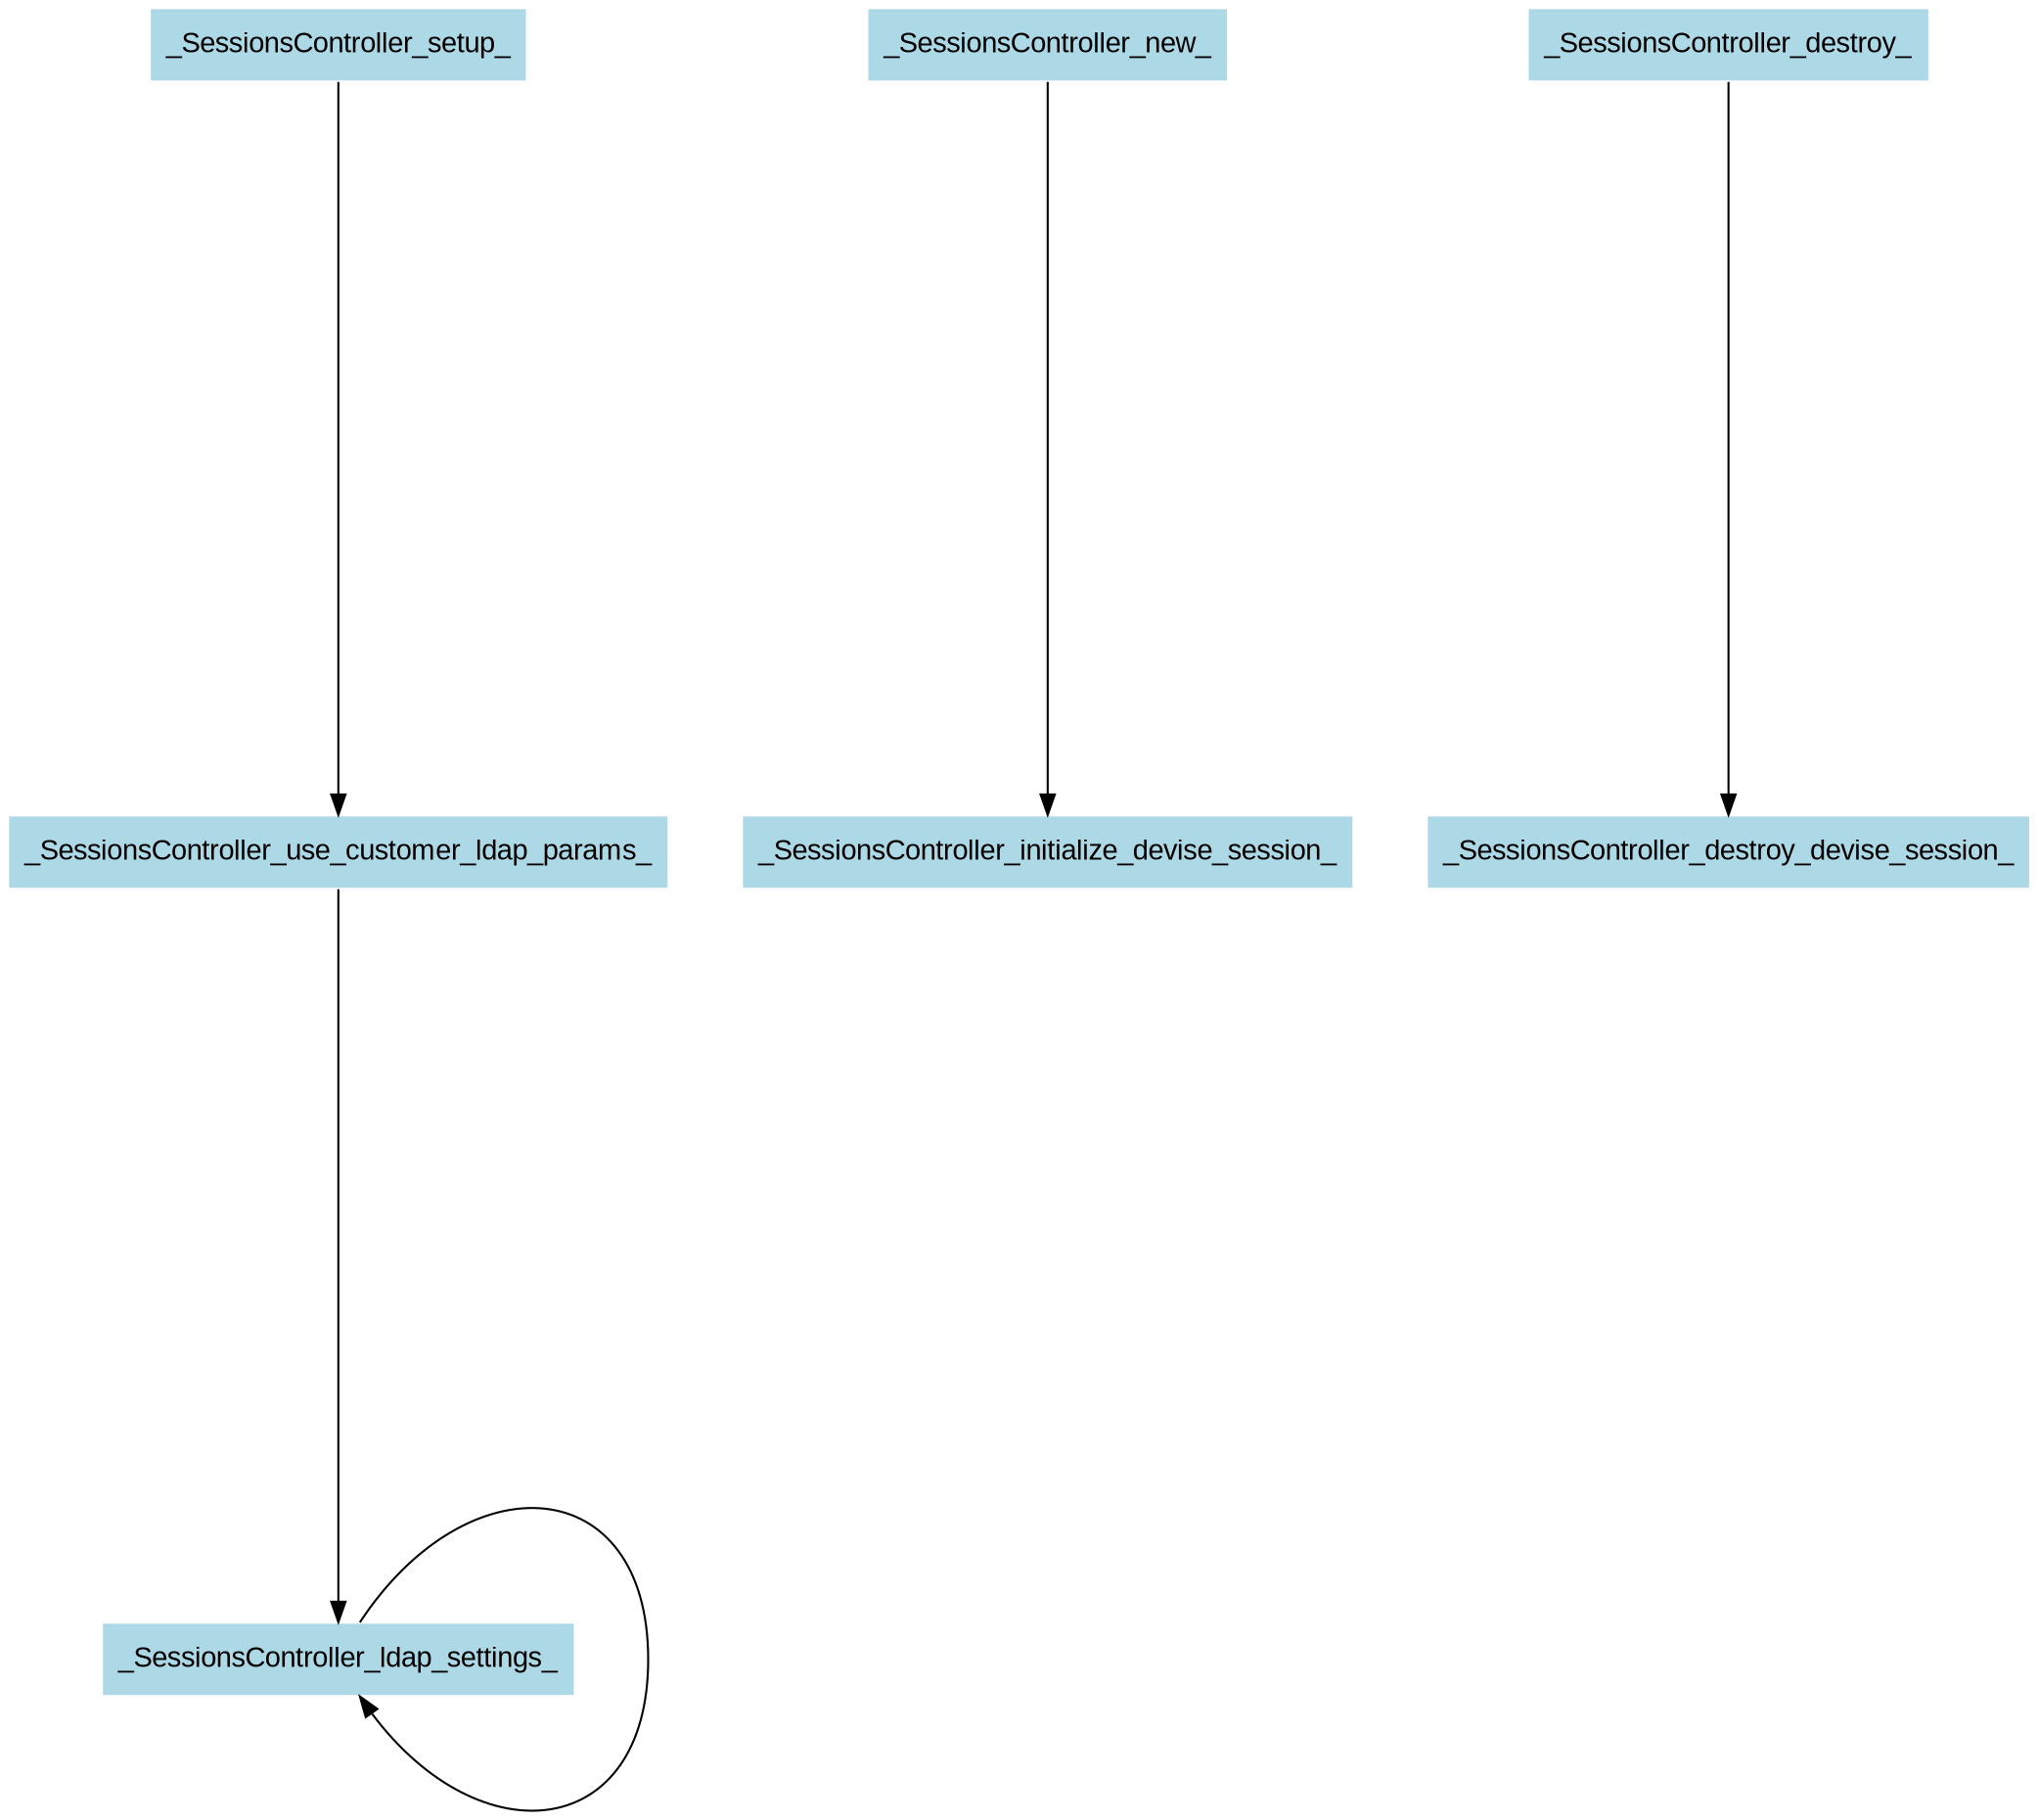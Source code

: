 digraph CallGraph {
ranksep=5;
nodesep=0.5;
node [fontname=Arial];
edge [fontname=Arial];
_SessionsController_setup_ -> _SessionsController_use_customer_ldap_params_;
_SessionsController_setup_ [shape=box, style=filled, fillcolor=lightblue  , color=white];
_SessionsController_use_customer_ldap_params_ [shape=box, style=filled, fillcolor=lightblue  , color=white];
_SessionsController_new_ -> _SessionsController_initialize_devise_session_;
_SessionsController_new_ [shape=box, style=filled, fillcolor=lightblue  , color=white];
_SessionsController_initialize_devise_session_ [shape=box, style=filled, fillcolor=lightblue  , color=white];
_SessionsController_destroy_ -> _SessionsController_destroy_devise_session_;
_SessionsController_destroy_ [shape=box, style=filled, fillcolor=lightblue  , color=white];
_SessionsController_destroy_devise_session_ [shape=box, style=filled, fillcolor=lightblue  , color=white];
_SessionsController_use_customer_ldap_params_ -> _SessionsController_ldap_settings_;
_SessionsController_ldap_settings_ [shape=box, style=filled, fillcolor=lightblue  , color=white];
_SessionsController_ldap_settings_ -> _SessionsController_ldap_settings_;
}

